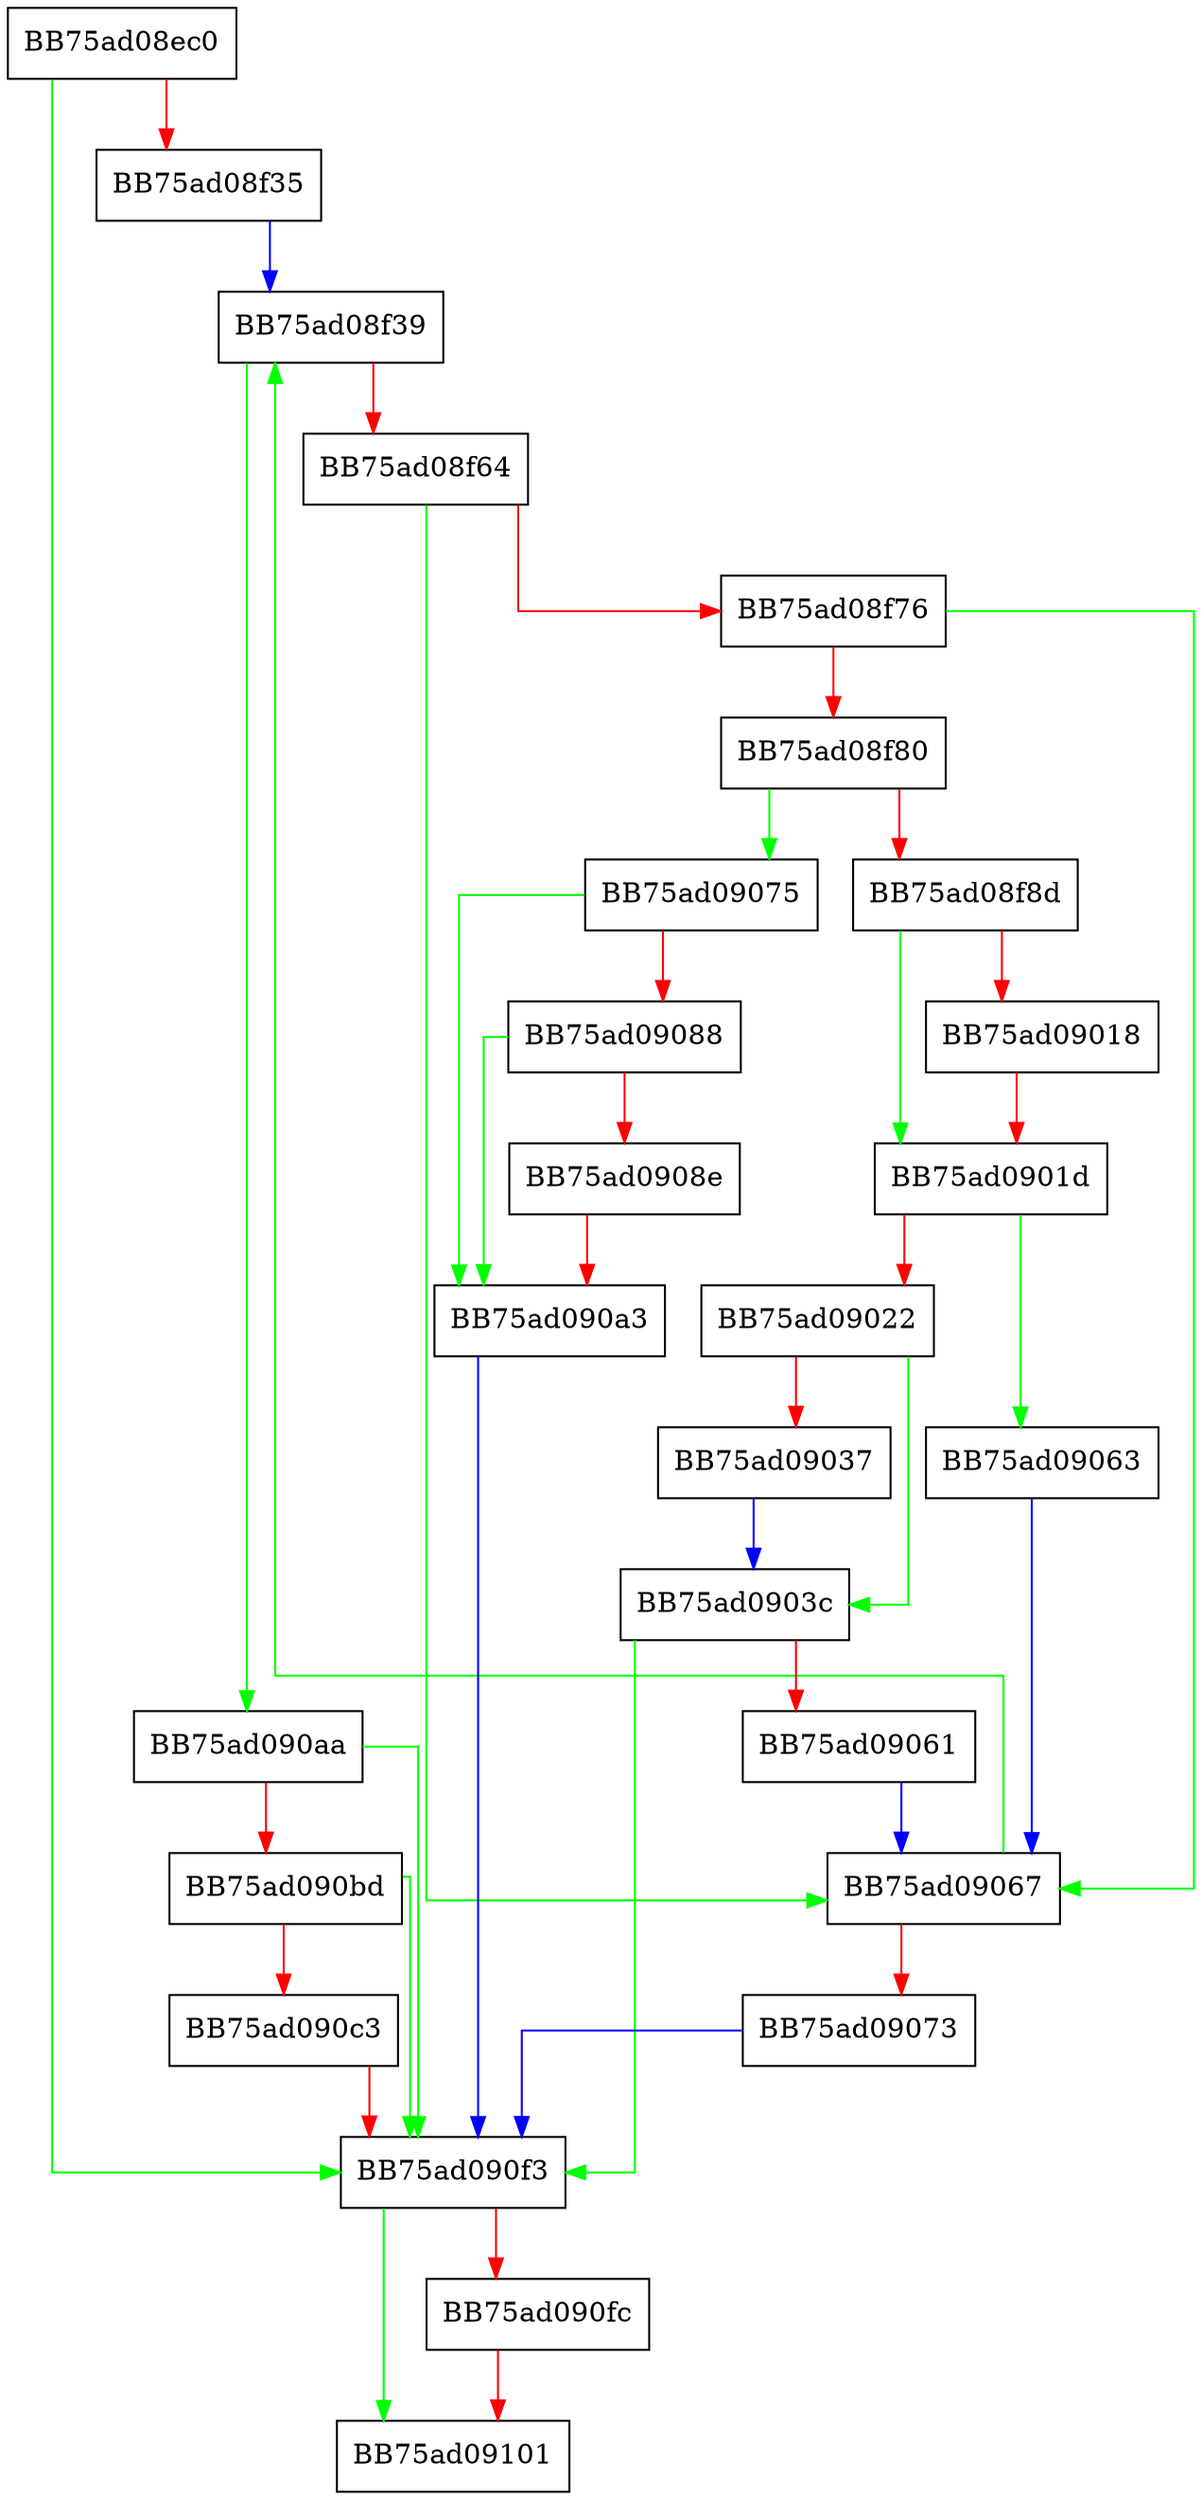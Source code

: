 digraph Unpack {
  node [shape="box"];
  graph [splines=ortho];
  BB75ad08ec0 -> BB75ad090f3 [color="green"];
  BB75ad08ec0 -> BB75ad08f35 [color="red"];
  BB75ad08f35 -> BB75ad08f39 [color="blue"];
  BB75ad08f39 -> BB75ad090aa [color="green"];
  BB75ad08f39 -> BB75ad08f64 [color="red"];
  BB75ad08f64 -> BB75ad09067 [color="green"];
  BB75ad08f64 -> BB75ad08f76 [color="red"];
  BB75ad08f76 -> BB75ad09067 [color="green"];
  BB75ad08f76 -> BB75ad08f80 [color="red"];
  BB75ad08f80 -> BB75ad09075 [color="green"];
  BB75ad08f80 -> BB75ad08f8d [color="red"];
  BB75ad08f8d -> BB75ad0901d [color="green"];
  BB75ad08f8d -> BB75ad09018 [color="red"];
  BB75ad09018 -> BB75ad0901d [color="red"];
  BB75ad0901d -> BB75ad09063 [color="green"];
  BB75ad0901d -> BB75ad09022 [color="red"];
  BB75ad09022 -> BB75ad0903c [color="green"];
  BB75ad09022 -> BB75ad09037 [color="red"];
  BB75ad09037 -> BB75ad0903c [color="blue"];
  BB75ad0903c -> BB75ad090f3 [color="green"];
  BB75ad0903c -> BB75ad09061 [color="red"];
  BB75ad09061 -> BB75ad09067 [color="blue"];
  BB75ad09063 -> BB75ad09067 [color="blue"];
  BB75ad09067 -> BB75ad08f39 [color="green"];
  BB75ad09067 -> BB75ad09073 [color="red"];
  BB75ad09073 -> BB75ad090f3 [color="blue"];
  BB75ad09075 -> BB75ad090a3 [color="green"];
  BB75ad09075 -> BB75ad09088 [color="red"];
  BB75ad09088 -> BB75ad090a3 [color="green"];
  BB75ad09088 -> BB75ad0908e [color="red"];
  BB75ad0908e -> BB75ad090a3 [color="red"];
  BB75ad090a3 -> BB75ad090f3 [color="blue"];
  BB75ad090aa -> BB75ad090f3 [color="green"];
  BB75ad090aa -> BB75ad090bd [color="red"];
  BB75ad090bd -> BB75ad090f3 [color="green"];
  BB75ad090bd -> BB75ad090c3 [color="red"];
  BB75ad090c3 -> BB75ad090f3 [color="red"];
  BB75ad090f3 -> BB75ad09101 [color="green"];
  BB75ad090f3 -> BB75ad090fc [color="red"];
  BB75ad090fc -> BB75ad09101 [color="red"];
}